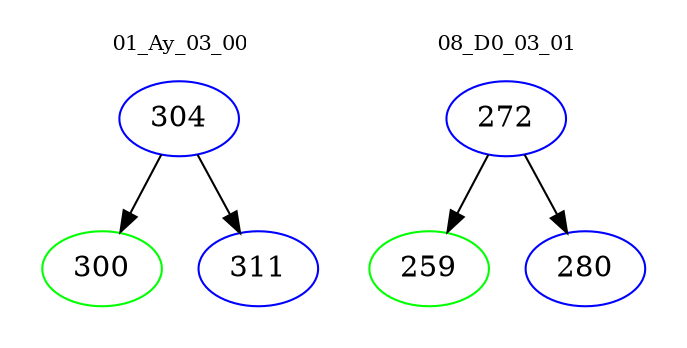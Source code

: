digraph{
subgraph cluster_0 {
color = white
label = "01_Ay_03_00";
fontsize=10;
T0_304 [label="304", color="blue"]
T0_304 -> T0_300 [color="black"]
T0_300 [label="300", color="green"]
T0_304 -> T0_311 [color="black"]
T0_311 [label="311", color="blue"]
}
subgraph cluster_1 {
color = white
label = "08_D0_03_01";
fontsize=10;
T1_272 [label="272", color="blue"]
T1_272 -> T1_259 [color="black"]
T1_259 [label="259", color="green"]
T1_272 -> T1_280 [color="black"]
T1_280 [label="280", color="blue"]
}
}
